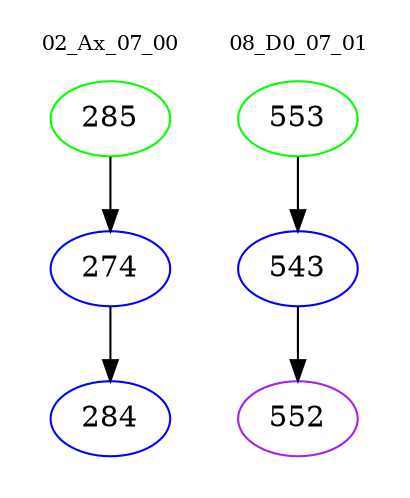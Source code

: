 digraph{
subgraph cluster_0 {
color = white
label = "02_Ax_07_00";
fontsize=10;
T0_285 [label="285", color="green"]
T0_285 -> T0_274 [color="black"]
T0_274 [label="274", color="blue"]
T0_274 -> T0_284 [color="black"]
T0_284 [label="284", color="blue"]
}
subgraph cluster_1 {
color = white
label = "08_D0_07_01";
fontsize=10;
T1_553 [label="553", color="green"]
T1_553 -> T1_543 [color="black"]
T1_543 [label="543", color="blue"]
T1_543 -> T1_552 [color="black"]
T1_552 [label="552", color="purple"]
}
}

